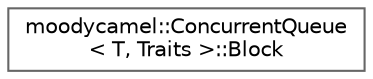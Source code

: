 digraph "类继承关系图"
{
 // INTERACTIVE_SVG=YES
 // LATEX_PDF_SIZE
  bgcolor="transparent";
  edge [fontname=Helvetica,fontsize=10,labelfontname=Helvetica,labelfontsize=10];
  node [fontname=Helvetica,fontsize=10,shape=box,height=0.2,width=0.4];
  rankdir="LR";
  Node0 [id="Node000000",label="moodycamel::ConcurrentQueue\l\< T, Traits \>::Block",height=0.2,width=0.4,color="grey40", fillcolor="white", style="filled",URL="$dc/dde/structmoodycamel_1_1ConcurrentQueue_1_1Block.html",tooltip=" "];
}

